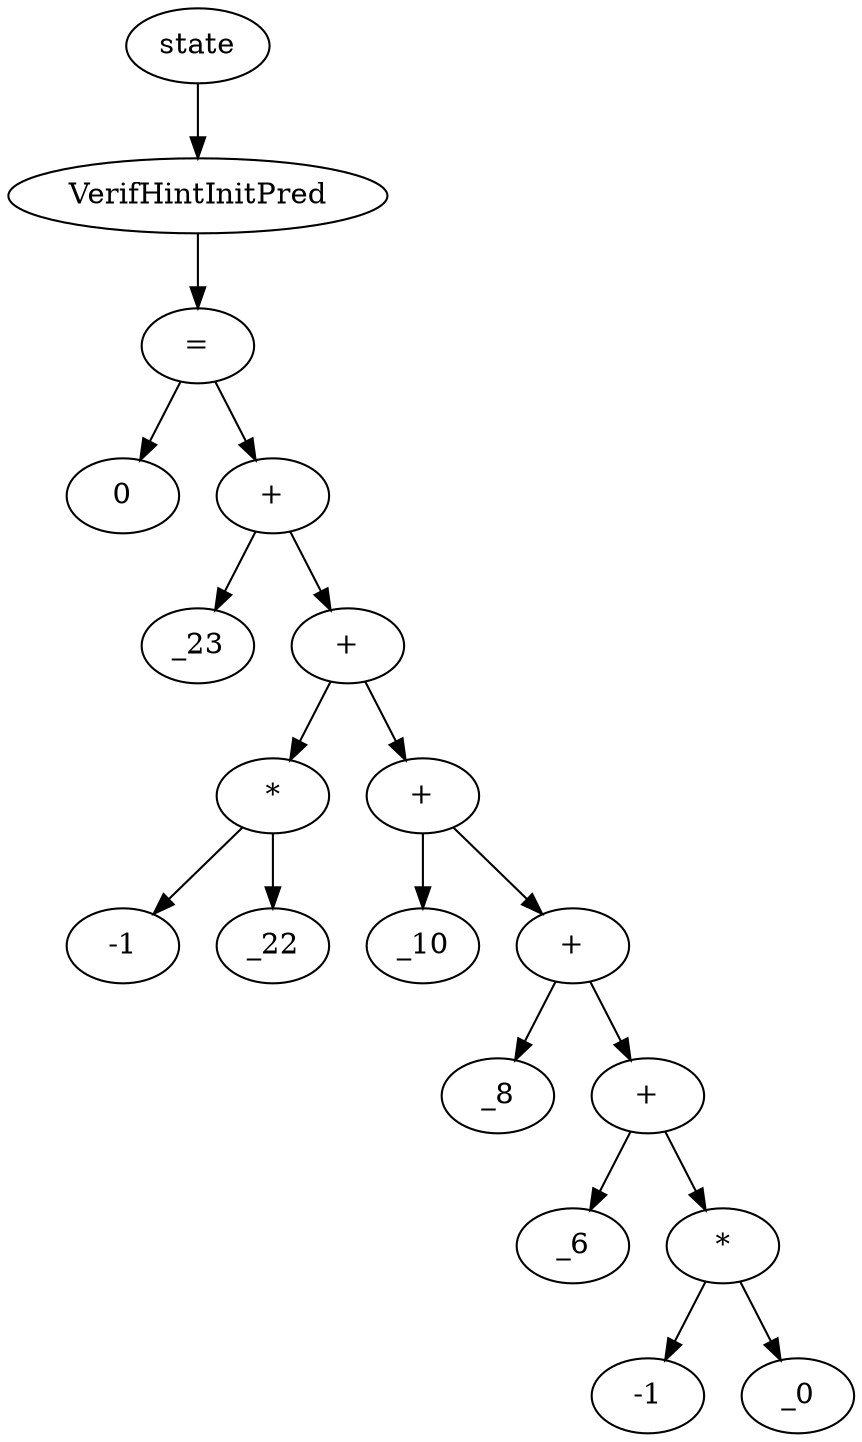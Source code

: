 digraph dag {
0 [label="state"];
1 [label="VerifHintInitPred"];
2 [label="="];
3 [label="0"];
4 [label="+"];
5 [label="_23"];
6 [label="+"];
7 [label="*"];
8 [label="-1"];
9 [label="_22"];
10 [label="+"];
11 [label="_10"];
12 [label="+"];
13 [label="_8"];
14 [label="+"];
15 [label="_6"];
16 [label="*"];
17 [label="-1"];
18 [label="_0"];
"0" -> "1"[label=""]
"1" -> "2"[label=""]
"2" -> "4"[label=""]
"2" -> "3"[label=""]
"4" -> "6"[label=""]
"4" -> "5"[label=""]
"6" -> "7"[label=""]
"6" -> "10"[label=""]
"7" -> "9"[label=""]
"7" -> "8"[label=""]
"10" -> "12"[label=""]
"10" -> "11"[label=""]
"12" -> "14"[label=""]
"12" -> "13"[label=""]
"14" -> "16"[label=""]
"14" -> "15"[label=""]
"16" -> "18"[label=""]
"16" -> "17"[label=""]
}
